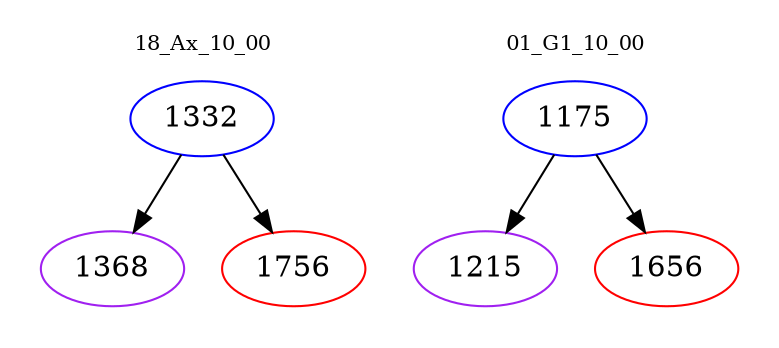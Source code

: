 digraph{
subgraph cluster_0 {
color = white
label = "18_Ax_10_00";
fontsize=10;
T0_1332 [label="1332", color="blue"]
T0_1332 -> T0_1368 [color="black"]
T0_1368 [label="1368", color="purple"]
T0_1332 -> T0_1756 [color="black"]
T0_1756 [label="1756", color="red"]
}
subgraph cluster_1 {
color = white
label = "01_G1_10_00";
fontsize=10;
T1_1175 [label="1175", color="blue"]
T1_1175 -> T1_1215 [color="black"]
T1_1215 [label="1215", color="purple"]
T1_1175 -> T1_1656 [color="black"]
T1_1656 [label="1656", color="red"]
}
}
